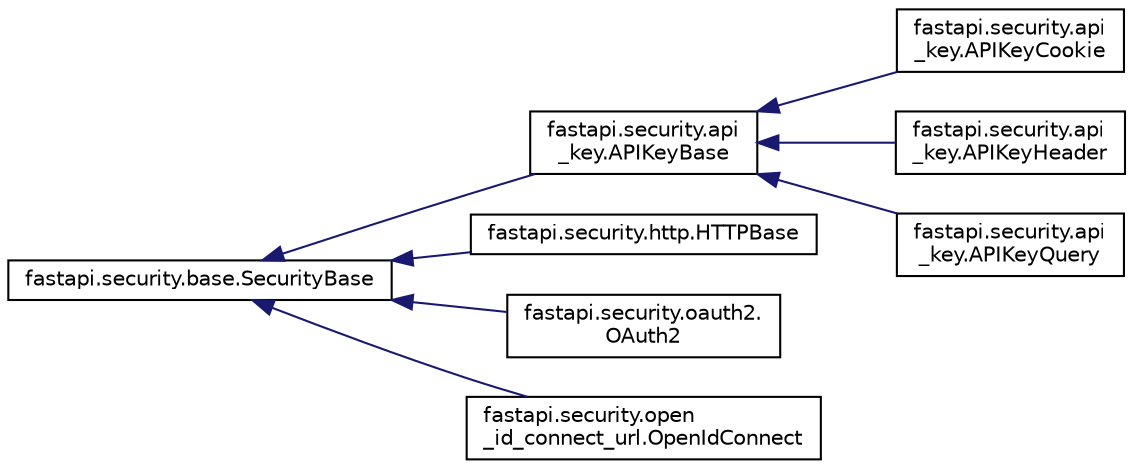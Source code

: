 digraph "Graphical Class Hierarchy"
{
 // LATEX_PDF_SIZE
  edge [fontname="Helvetica",fontsize="10",labelfontname="Helvetica",labelfontsize="10"];
  node [fontname="Helvetica",fontsize="10",shape=record];
  rankdir="LR";
  Node0 [label="fastapi.security.base.SecurityBase",height=0.2,width=0.4,color="black", fillcolor="white", style="filled",URL="$classfastapi_1_1security_1_1base_1_1SecurityBase.html",tooltip=" "];
  Node0 -> Node1 [dir="back",color="midnightblue",fontsize="10",style="solid",fontname="Helvetica"];
  Node1 [label="fastapi.security.api\l_key.APIKeyBase",height=0.2,width=0.4,color="black", fillcolor="white", style="filled",URL="$classfastapi_1_1security_1_1api__key_1_1APIKeyBase.html",tooltip=" "];
  Node1 -> Node2 [dir="back",color="midnightblue",fontsize="10",style="solid",fontname="Helvetica"];
  Node2 [label="fastapi.security.api\l_key.APIKeyCookie",height=0.2,width=0.4,color="black", fillcolor="white", style="filled",URL="$classfastapi_1_1security_1_1api__key_1_1APIKeyCookie.html",tooltip=" "];
  Node1 -> Node3 [dir="back",color="midnightblue",fontsize="10",style="solid",fontname="Helvetica"];
  Node3 [label="fastapi.security.api\l_key.APIKeyHeader",height=0.2,width=0.4,color="black", fillcolor="white", style="filled",URL="$classfastapi_1_1security_1_1api__key_1_1APIKeyHeader.html",tooltip=" "];
  Node1 -> Node4 [dir="back",color="midnightblue",fontsize="10",style="solid",fontname="Helvetica"];
  Node4 [label="fastapi.security.api\l_key.APIKeyQuery",height=0.2,width=0.4,color="black", fillcolor="white", style="filled",URL="$classfastapi_1_1security_1_1api__key_1_1APIKeyQuery.html",tooltip=" "];
  Node0 -> Node5 [dir="back",color="midnightblue",fontsize="10",style="solid",fontname="Helvetica"];
  Node5 [label="fastapi.security.http.HTTPBase",height=0.2,width=0.4,color="black", fillcolor="white", style="filled",URL="$classfastapi_1_1security_1_1http_1_1HTTPBase.html",tooltip=" "];
  Node0 -> Node6 [dir="back",color="midnightblue",fontsize="10",style="solid",fontname="Helvetica"];
  Node6 [label="fastapi.security.oauth2.\lOAuth2",height=0.2,width=0.4,color="black", fillcolor="white", style="filled",URL="$classfastapi_1_1security_1_1oauth2_1_1OAuth2.html",tooltip=" "];
  Node0 -> Node7 [dir="back",color="midnightblue",fontsize="10",style="solid",fontname="Helvetica"];
  Node7 [label="fastapi.security.open\l_id_connect_url.OpenIdConnect",height=0.2,width=0.4,color="black", fillcolor="white", style="filled",URL="$classfastapi_1_1security_1_1open__id__connect__url_1_1OpenIdConnect.html",tooltip=" "];
}
